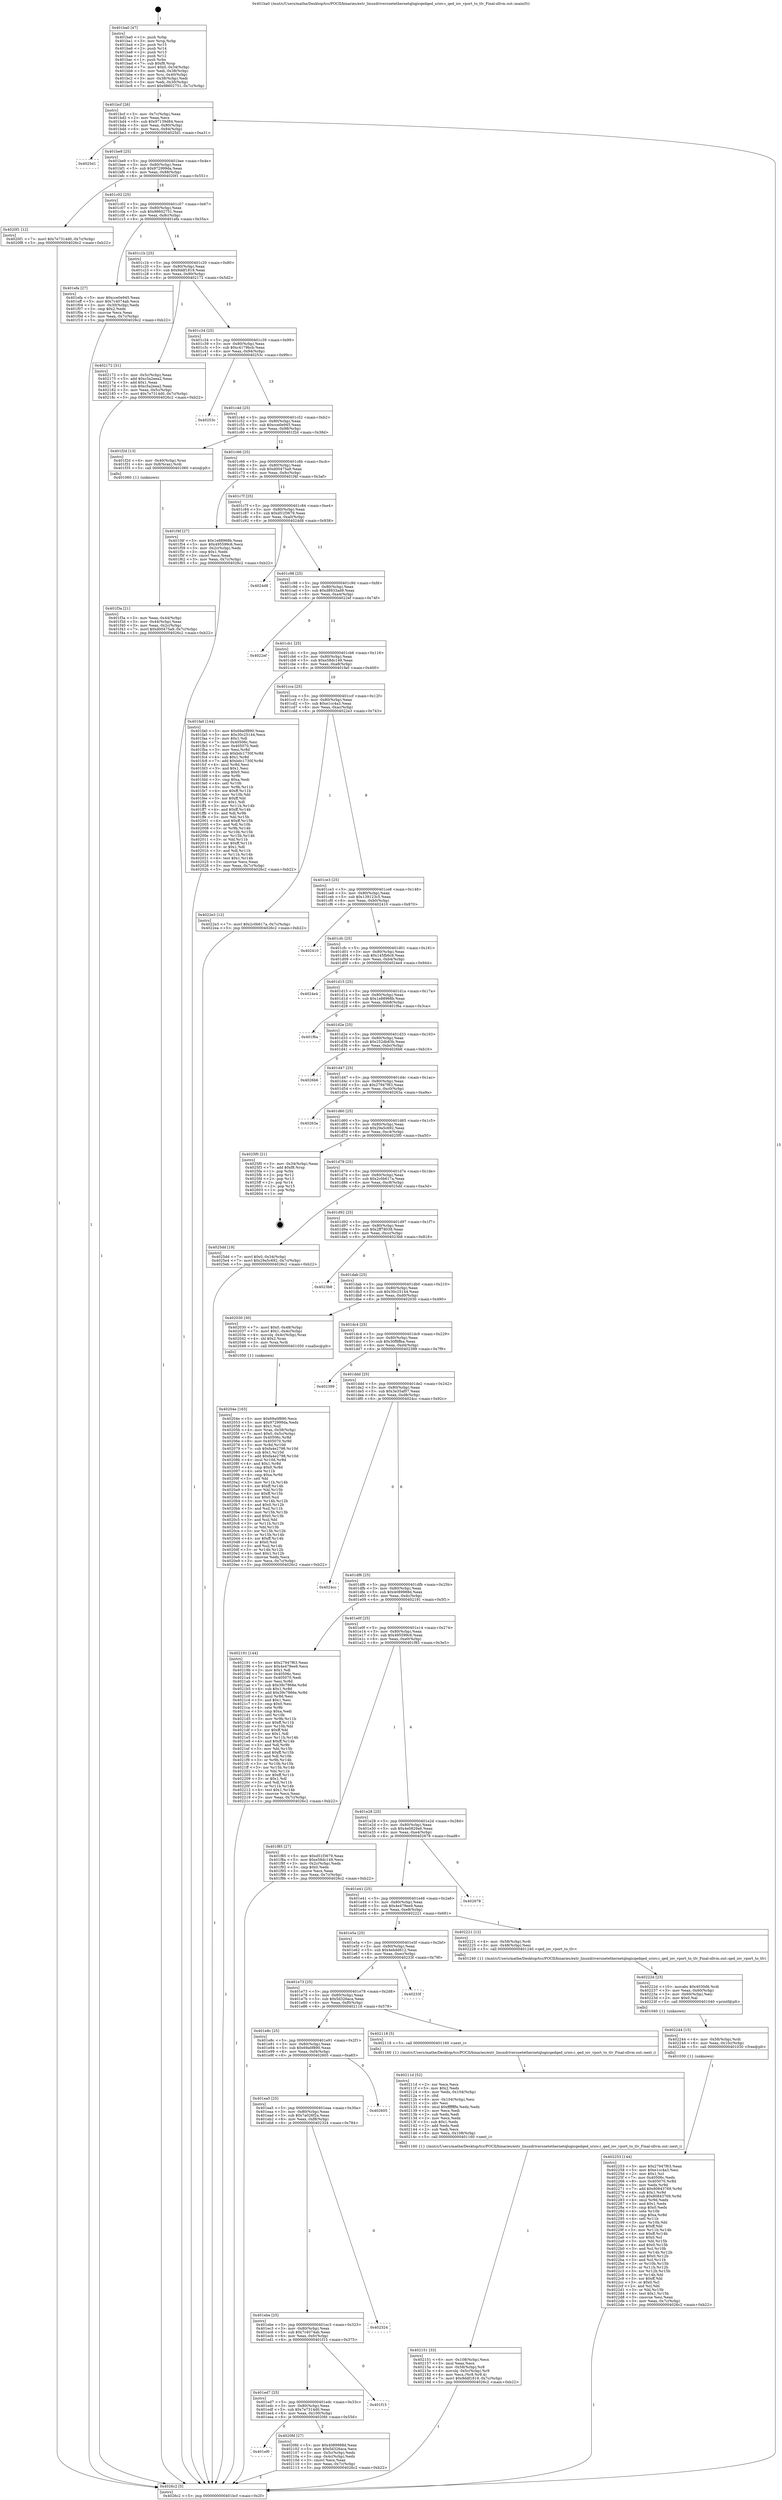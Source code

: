 digraph "0x401ba0" {
  label = "0x401ba0 (/mnt/c/Users/mathe/Desktop/tcc/POCII/binaries/extr_linuxdriversnetethernetqlogicqedqed_sriov.c_qed_iov_vport_to_tlv_Final-ollvm.out::main(0))"
  labelloc = "t"
  node[shape=record]

  Entry [label="",width=0.3,height=0.3,shape=circle,fillcolor=black,style=filled]
  "0x401bcf" [label="{
     0x401bcf [26]\l
     | [instrs]\l
     &nbsp;&nbsp;0x401bcf \<+3\>: mov -0x7c(%rbp),%eax\l
     &nbsp;&nbsp;0x401bd2 \<+2\>: mov %eax,%ecx\l
     &nbsp;&nbsp;0x401bd4 \<+6\>: sub $0x97139d84,%ecx\l
     &nbsp;&nbsp;0x401bda \<+3\>: mov %eax,-0x80(%rbp)\l
     &nbsp;&nbsp;0x401bdd \<+6\>: mov %ecx,-0x84(%rbp)\l
     &nbsp;&nbsp;0x401be3 \<+6\>: je 00000000004025d1 \<main+0xa31\>\l
  }"]
  "0x4025d1" [label="{
     0x4025d1\l
  }", style=dashed]
  "0x401be9" [label="{
     0x401be9 [25]\l
     | [instrs]\l
     &nbsp;&nbsp;0x401be9 \<+5\>: jmp 0000000000401bee \<main+0x4e\>\l
     &nbsp;&nbsp;0x401bee \<+3\>: mov -0x80(%rbp),%eax\l
     &nbsp;&nbsp;0x401bf1 \<+5\>: sub $0x972999da,%eax\l
     &nbsp;&nbsp;0x401bf6 \<+6\>: mov %eax,-0x88(%rbp)\l
     &nbsp;&nbsp;0x401bfc \<+6\>: je 00000000004020f1 \<main+0x551\>\l
  }"]
  Exit [label="",width=0.3,height=0.3,shape=circle,fillcolor=black,style=filled,peripheries=2]
  "0x4020f1" [label="{
     0x4020f1 [12]\l
     | [instrs]\l
     &nbsp;&nbsp;0x4020f1 \<+7\>: movl $0x7e7314d0,-0x7c(%rbp)\l
     &nbsp;&nbsp;0x4020f8 \<+5\>: jmp 00000000004026c2 \<main+0xb22\>\l
  }"]
  "0x401c02" [label="{
     0x401c02 [25]\l
     | [instrs]\l
     &nbsp;&nbsp;0x401c02 \<+5\>: jmp 0000000000401c07 \<main+0x67\>\l
     &nbsp;&nbsp;0x401c07 \<+3\>: mov -0x80(%rbp),%eax\l
     &nbsp;&nbsp;0x401c0a \<+5\>: sub $0x98602751,%eax\l
     &nbsp;&nbsp;0x401c0f \<+6\>: mov %eax,-0x8c(%rbp)\l
     &nbsp;&nbsp;0x401c15 \<+6\>: je 0000000000401efa \<main+0x35a\>\l
  }"]
  "0x402253" [label="{
     0x402253 [144]\l
     | [instrs]\l
     &nbsp;&nbsp;0x402253 \<+5\>: mov $0x27947f63,%eax\l
     &nbsp;&nbsp;0x402258 \<+5\>: mov $0xe1cc4a3,%esi\l
     &nbsp;&nbsp;0x40225d \<+2\>: mov $0x1,%cl\l
     &nbsp;&nbsp;0x40225f \<+7\>: mov 0x40506c,%edx\l
     &nbsp;&nbsp;0x402266 \<+8\>: mov 0x405070,%r8d\l
     &nbsp;&nbsp;0x40226e \<+3\>: mov %edx,%r9d\l
     &nbsp;&nbsp;0x402271 \<+7\>: add $0x80843769,%r9d\l
     &nbsp;&nbsp;0x402278 \<+4\>: sub $0x1,%r9d\l
     &nbsp;&nbsp;0x40227c \<+7\>: sub $0x80843769,%r9d\l
     &nbsp;&nbsp;0x402283 \<+4\>: imul %r9d,%edx\l
     &nbsp;&nbsp;0x402287 \<+3\>: and $0x1,%edx\l
     &nbsp;&nbsp;0x40228a \<+3\>: cmp $0x0,%edx\l
     &nbsp;&nbsp;0x40228d \<+4\>: sete %r10b\l
     &nbsp;&nbsp;0x402291 \<+4\>: cmp $0xa,%r8d\l
     &nbsp;&nbsp;0x402295 \<+4\>: setl %r11b\l
     &nbsp;&nbsp;0x402299 \<+3\>: mov %r10b,%bl\l
     &nbsp;&nbsp;0x40229c \<+3\>: xor $0xff,%bl\l
     &nbsp;&nbsp;0x40229f \<+3\>: mov %r11b,%r14b\l
     &nbsp;&nbsp;0x4022a2 \<+4\>: xor $0xff,%r14b\l
     &nbsp;&nbsp;0x4022a6 \<+3\>: xor $0x0,%cl\l
     &nbsp;&nbsp;0x4022a9 \<+3\>: mov %bl,%r15b\l
     &nbsp;&nbsp;0x4022ac \<+4\>: and $0x0,%r15b\l
     &nbsp;&nbsp;0x4022b0 \<+3\>: and %cl,%r10b\l
     &nbsp;&nbsp;0x4022b3 \<+3\>: mov %r14b,%r12b\l
     &nbsp;&nbsp;0x4022b6 \<+4\>: and $0x0,%r12b\l
     &nbsp;&nbsp;0x4022ba \<+3\>: and %cl,%r11b\l
     &nbsp;&nbsp;0x4022bd \<+3\>: or %r10b,%r15b\l
     &nbsp;&nbsp;0x4022c0 \<+3\>: or %r11b,%r12b\l
     &nbsp;&nbsp;0x4022c3 \<+3\>: xor %r12b,%r15b\l
     &nbsp;&nbsp;0x4022c6 \<+3\>: or %r14b,%bl\l
     &nbsp;&nbsp;0x4022c9 \<+3\>: xor $0xff,%bl\l
     &nbsp;&nbsp;0x4022cc \<+3\>: or $0x0,%cl\l
     &nbsp;&nbsp;0x4022cf \<+2\>: and %cl,%bl\l
     &nbsp;&nbsp;0x4022d1 \<+3\>: or %bl,%r15b\l
     &nbsp;&nbsp;0x4022d4 \<+4\>: test $0x1,%r15b\l
     &nbsp;&nbsp;0x4022d8 \<+3\>: cmovne %esi,%eax\l
     &nbsp;&nbsp;0x4022db \<+3\>: mov %eax,-0x7c(%rbp)\l
     &nbsp;&nbsp;0x4022de \<+5\>: jmp 00000000004026c2 \<main+0xb22\>\l
  }"]
  "0x401efa" [label="{
     0x401efa [27]\l
     | [instrs]\l
     &nbsp;&nbsp;0x401efa \<+5\>: mov $0xcce0e945,%eax\l
     &nbsp;&nbsp;0x401eff \<+5\>: mov $0x7c4074ab,%ecx\l
     &nbsp;&nbsp;0x401f04 \<+3\>: mov -0x30(%rbp),%edx\l
     &nbsp;&nbsp;0x401f07 \<+3\>: cmp $0x2,%edx\l
     &nbsp;&nbsp;0x401f0a \<+3\>: cmovne %ecx,%eax\l
     &nbsp;&nbsp;0x401f0d \<+3\>: mov %eax,-0x7c(%rbp)\l
     &nbsp;&nbsp;0x401f10 \<+5\>: jmp 00000000004026c2 \<main+0xb22\>\l
  }"]
  "0x401c1b" [label="{
     0x401c1b [25]\l
     | [instrs]\l
     &nbsp;&nbsp;0x401c1b \<+5\>: jmp 0000000000401c20 \<main+0x80\>\l
     &nbsp;&nbsp;0x401c20 \<+3\>: mov -0x80(%rbp),%eax\l
     &nbsp;&nbsp;0x401c23 \<+5\>: sub $0x9ddf1819,%eax\l
     &nbsp;&nbsp;0x401c28 \<+6\>: mov %eax,-0x90(%rbp)\l
     &nbsp;&nbsp;0x401c2e \<+6\>: je 0000000000402172 \<main+0x5d2\>\l
  }"]
  "0x4026c2" [label="{
     0x4026c2 [5]\l
     | [instrs]\l
     &nbsp;&nbsp;0x4026c2 \<+5\>: jmp 0000000000401bcf \<main+0x2f\>\l
  }"]
  "0x401ba0" [label="{
     0x401ba0 [47]\l
     | [instrs]\l
     &nbsp;&nbsp;0x401ba0 \<+1\>: push %rbp\l
     &nbsp;&nbsp;0x401ba1 \<+3\>: mov %rsp,%rbp\l
     &nbsp;&nbsp;0x401ba4 \<+2\>: push %r15\l
     &nbsp;&nbsp;0x401ba6 \<+2\>: push %r14\l
     &nbsp;&nbsp;0x401ba8 \<+2\>: push %r13\l
     &nbsp;&nbsp;0x401baa \<+2\>: push %r12\l
     &nbsp;&nbsp;0x401bac \<+1\>: push %rbx\l
     &nbsp;&nbsp;0x401bad \<+7\>: sub $0xf8,%rsp\l
     &nbsp;&nbsp;0x401bb4 \<+7\>: movl $0x0,-0x34(%rbp)\l
     &nbsp;&nbsp;0x401bbb \<+3\>: mov %edi,-0x38(%rbp)\l
     &nbsp;&nbsp;0x401bbe \<+4\>: mov %rsi,-0x40(%rbp)\l
     &nbsp;&nbsp;0x401bc2 \<+3\>: mov -0x38(%rbp),%edi\l
     &nbsp;&nbsp;0x401bc5 \<+3\>: mov %edi,-0x30(%rbp)\l
     &nbsp;&nbsp;0x401bc8 \<+7\>: movl $0x98602751,-0x7c(%rbp)\l
  }"]
  "0x402244" [label="{
     0x402244 [15]\l
     | [instrs]\l
     &nbsp;&nbsp;0x402244 \<+4\>: mov -0x58(%rbp),%rdi\l
     &nbsp;&nbsp;0x402248 \<+6\>: mov %eax,-0x10c(%rbp)\l
     &nbsp;&nbsp;0x40224e \<+5\>: call 0000000000401030 \<free@plt\>\l
     | [calls]\l
     &nbsp;&nbsp;0x401030 \{1\} (unknown)\l
  }"]
  "0x402172" [label="{
     0x402172 [31]\l
     | [instrs]\l
     &nbsp;&nbsp;0x402172 \<+3\>: mov -0x5c(%rbp),%eax\l
     &nbsp;&nbsp;0x402175 \<+5\>: add $0xc5a2eea2,%eax\l
     &nbsp;&nbsp;0x40217a \<+3\>: add $0x1,%eax\l
     &nbsp;&nbsp;0x40217d \<+5\>: sub $0xc5a2eea2,%eax\l
     &nbsp;&nbsp;0x402182 \<+3\>: mov %eax,-0x5c(%rbp)\l
     &nbsp;&nbsp;0x402185 \<+7\>: movl $0x7e7314d0,-0x7c(%rbp)\l
     &nbsp;&nbsp;0x40218c \<+5\>: jmp 00000000004026c2 \<main+0xb22\>\l
  }"]
  "0x401c34" [label="{
     0x401c34 [25]\l
     | [instrs]\l
     &nbsp;&nbsp;0x401c34 \<+5\>: jmp 0000000000401c39 \<main+0x99\>\l
     &nbsp;&nbsp;0x401c39 \<+3\>: mov -0x80(%rbp),%eax\l
     &nbsp;&nbsp;0x401c3c \<+5\>: sub $0xc4179bcb,%eax\l
     &nbsp;&nbsp;0x401c41 \<+6\>: mov %eax,-0x94(%rbp)\l
     &nbsp;&nbsp;0x401c47 \<+6\>: je 000000000040253c \<main+0x99c\>\l
  }"]
  "0x40222d" [label="{
     0x40222d [23]\l
     | [instrs]\l
     &nbsp;&nbsp;0x40222d \<+10\>: movabs $0x4030d6,%rdi\l
     &nbsp;&nbsp;0x402237 \<+3\>: mov %eax,-0x60(%rbp)\l
     &nbsp;&nbsp;0x40223a \<+3\>: mov -0x60(%rbp),%esi\l
     &nbsp;&nbsp;0x40223d \<+2\>: mov $0x0,%al\l
     &nbsp;&nbsp;0x40223f \<+5\>: call 0000000000401040 \<printf@plt\>\l
     | [calls]\l
     &nbsp;&nbsp;0x401040 \{1\} (unknown)\l
  }"]
  "0x40253c" [label="{
     0x40253c\l
  }", style=dashed]
  "0x401c4d" [label="{
     0x401c4d [25]\l
     | [instrs]\l
     &nbsp;&nbsp;0x401c4d \<+5\>: jmp 0000000000401c52 \<main+0xb2\>\l
     &nbsp;&nbsp;0x401c52 \<+3\>: mov -0x80(%rbp),%eax\l
     &nbsp;&nbsp;0x401c55 \<+5\>: sub $0xcce0e945,%eax\l
     &nbsp;&nbsp;0x401c5a \<+6\>: mov %eax,-0x98(%rbp)\l
     &nbsp;&nbsp;0x401c60 \<+6\>: je 0000000000401f2d \<main+0x38d\>\l
  }"]
  "0x402151" [label="{
     0x402151 [33]\l
     | [instrs]\l
     &nbsp;&nbsp;0x402151 \<+6\>: mov -0x108(%rbp),%ecx\l
     &nbsp;&nbsp;0x402157 \<+3\>: imul %eax,%ecx\l
     &nbsp;&nbsp;0x40215a \<+4\>: mov -0x58(%rbp),%r8\l
     &nbsp;&nbsp;0x40215e \<+4\>: movslq -0x5c(%rbp),%r9\l
     &nbsp;&nbsp;0x402162 \<+4\>: mov %ecx,(%r8,%r9,4)\l
     &nbsp;&nbsp;0x402166 \<+7\>: movl $0x9ddf1819,-0x7c(%rbp)\l
     &nbsp;&nbsp;0x40216d \<+5\>: jmp 00000000004026c2 \<main+0xb22\>\l
  }"]
  "0x401f2d" [label="{
     0x401f2d [13]\l
     | [instrs]\l
     &nbsp;&nbsp;0x401f2d \<+4\>: mov -0x40(%rbp),%rax\l
     &nbsp;&nbsp;0x401f31 \<+4\>: mov 0x8(%rax),%rdi\l
     &nbsp;&nbsp;0x401f35 \<+5\>: call 0000000000401060 \<atoi@plt\>\l
     | [calls]\l
     &nbsp;&nbsp;0x401060 \{1\} (unknown)\l
  }"]
  "0x401c66" [label="{
     0x401c66 [25]\l
     | [instrs]\l
     &nbsp;&nbsp;0x401c66 \<+5\>: jmp 0000000000401c6b \<main+0xcb\>\l
     &nbsp;&nbsp;0x401c6b \<+3\>: mov -0x80(%rbp),%eax\l
     &nbsp;&nbsp;0x401c6e \<+5\>: sub $0xd00475a9,%eax\l
     &nbsp;&nbsp;0x401c73 \<+6\>: mov %eax,-0x9c(%rbp)\l
     &nbsp;&nbsp;0x401c79 \<+6\>: je 0000000000401f4f \<main+0x3af\>\l
  }"]
  "0x401f3a" [label="{
     0x401f3a [21]\l
     | [instrs]\l
     &nbsp;&nbsp;0x401f3a \<+3\>: mov %eax,-0x44(%rbp)\l
     &nbsp;&nbsp;0x401f3d \<+3\>: mov -0x44(%rbp),%eax\l
     &nbsp;&nbsp;0x401f40 \<+3\>: mov %eax,-0x2c(%rbp)\l
     &nbsp;&nbsp;0x401f43 \<+7\>: movl $0xd00475a9,-0x7c(%rbp)\l
     &nbsp;&nbsp;0x401f4a \<+5\>: jmp 00000000004026c2 \<main+0xb22\>\l
  }"]
  "0x40211d" [label="{
     0x40211d [52]\l
     | [instrs]\l
     &nbsp;&nbsp;0x40211d \<+2\>: xor %ecx,%ecx\l
     &nbsp;&nbsp;0x40211f \<+5\>: mov $0x2,%edx\l
     &nbsp;&nbsp;0x402124 \<+6\>: mov %edx,-0x104(%rbp)\l
     &nbsp;&nbsp;0x40212a \<+1\>: cltd\l
     &nbsp;&nbsp;0x40212b \<+6\>: mov -0x104(%rbp),%esi\l
     &nbsp;&nbsp;0x402131 \<+2\>: idiv %esi\l
     &nbsp;&nbsp;0x402133 \<+6\>: imul $0xfffffffe,%edx,%edx\l
     &nbsp;&nbsp;0x402139 \<+2\>: mov %ecx,%edi\l
     &nbsp;&nbsp;0x40213b \<+2\>: sub %edx,%edi\l
     &nbsp;&nbsp;0x40213d \<+2\>: mov %ecx,%edx\l
     &nbsp;&nbsp;0x40213f \<+3\>: sub $0x1,%edx\l
     &nbsp;&nbsp;0x402142 \<+2\>: add %edx,%edi\l
     &nbsp;&nbsp;0x402144 \<+2\>: sub %edi,%ecx\l
     &nbsp;&nbsp;0x402146 \<+6\>: mov %ecx,-0x108(%rbp)\l
     &nbsp;&nbsp;0x40214c \<+5\>: call 0000000000401160 \<next_i\>\l
     | [calls]\l
     &nbsp;&nbsp;0x401160 \{1\} (/mnt/c/Users/mathe/Desktop/tcc/POCII/binaries/extr_linuxdriversnetethernetqlogicqedqed_sriov.c_qed_iov_vport_to_tlv_Final-ollvm.out::next_i)\l
  }"]
  "0x401f4f" [label="{
     0x401f4f [27]\l
     | [instrs]\l
     &nbsp;&nbsp;0x401f4f \<+5\>: mov $0x1e88968b,%eax\l
     &nbsp;&nbsp;0x401f54 \<+5\>: mov $0x495599c6,%ecx\l
     &nbsp;&nbsp;0x401f59 \<+3\>: mov -0x2c(%rbp),%edx\l
     &nbsp;&nbsp;0x401f5c \<+3\>: cmp $0x1,%edx\l
     &nbsp;&nbsp;0x401f5f \<+3\>: cmovl %ecx,%eax\l
     &nbsp;&nbsp;0x401f62 \<+3\>: mov %eax,-0x7c(%rbp)\l
     &nbsp;&nbsp;0x401f65 \<+5\>: jmp 00000000004026c2 \<main+0xb22\>\l
  }"]
  "0x401c7f" [label="{
     0x401c7f [25]\l
     | [instrs]\l
     &nbsp;&nbsp;0x401c7f \<+5\>: jmp 0000000000401c84 \<main+0xe4\>\l
     &nbsp;&nbsp;0x401c84 \<+3\>: mov -0x80(%rbp),%eax\l
     &nbsp;&nbsp;0x401c87 \<+5\>: sub $0xd51f3679,%eax\l
     &nbsp;&nbsp;0x401c8c \<+6\>: mov %eax,-0xa0(%rbp)\l
     &nbsp;&nbsp;0x401c92 \<+6\>: je 00000000004024d8 \<main+0x938\>\l
  }"]
  "0x401ef0" [label="{
     0x401ef0\l
  }", style=dashed]
  "0x4024d8" [label="{
     0x4024d8\l
  }", style=dashed]
  "0x401c98" [label="{
     0x401c98 [25]\l
     | [instrs]\l
     &nbsp;&nbsp;0x401c98 \<+5\>: jmp 0000000000401c9d \<main+0xfd\>\l
     &nbsp;&nbsp;0x401c9d \<+3\>: mov -0x80(%rbp),%eax\l
     &nbsp;&nbsp;0x401ca0 \<+5\>: sub $0xd8933ad9,%eax\l
     &nbsp;&nbsp;0x401ca5 \<+6\>: mov %eax,-0xa4(%rbp)\l
     &nbsp;&nbsp;0x401cab \<+6\>: je 00000000004022ef \<main+0x74f\>\l
  }"]
  "0x4020fd" [label="{
     0x4020fd [27]\l
     | [instrs]\l
     &nbsp;&nbsp;0x4020fd \<+5\>: mov $0x4089988d,%eax\l
     &nbsp;&nbsp;0x402102 \<+5\>: mov $0x5d326aca,%ecx\l
     &nbsp;&nbsp;0x402107 \<+3\>: mov -0x5c(%rbp),%edx\l
     &nbsp;&nbsp;0x40210a \<+3\>: cmp -0x4c(%rbp),%edx\l
     &nbsp;&nbsp;0x40210d \<+3\>: cmovl %ecx,%eax\l
     &nbsp;&nbsp;0x402110 \<+3\>: mov %eax,-0x7c(%rbp)\l
     &nbsp;&nbsp;0x402113 \<+5\>: jmp 00000000004026c2 \<main+0xb22\>\l
  }"]
  "0x4022ef" [label="{
     0x4022ef\l
  }", style=dashed]
  "0x401cb1" [label="{
     0x401cb1 [25]\l
     | [instrs]\l
     &nbsp;&nbsp;0x401cb1 \<+5\>: jmp 0000000000401cb6 \<main+0x116\>\l
     &nbsp;&nbsp;0x401cb6 \<+3\>: mov -0x80(%rbp),%eax\l
     &nbsp;&nbsp;0x401cb9 \<+5\>: sub $0xe58dc149,%eax\l
     &nbsp;&nbsp;0x401cbe \<+6\>: mov %eax,-0xa8(%rbp)\l
     &nbsp;&nbsp;0x401cc4 \<+6\>: je 0000000000401fa0 \<main+0x400\>\l
  }"]
  "0x401ed7" [label="{
     0x401ed7 [25]\l
     | [instrs]\l
     &nbsp;&nbsp;0x401ed7 \<+5\>: jmp 0000000000401edc \<main+0x33c\>\l
     &nbsp;&nbsp;0x401edc \<+3\>: mov -0x80(%rbp),%eax\l
     &nbsp;&nbsp;0x401edf \<+5\>: sub $0x7e7314d0,%eax\l
     &nbsp;&nbsp;0x401ee4 \<+6\>: mov %eax,-0x100(%rbp)\l
     &nbsp;&nbsp;0x401eea \<+6\>: je 00000000004020fd \<main+0x55d\>\l
  }"]
  "0x401fa0" [label="{
     0x401fa0 [144]\l
     | [instrs]\l
     &nbsp;&nbsp;0x401fa0 \<+5\>: mov $0x69a0f890,%eax\l
     &nbsp;&nbsp;0x401fa5 \<+5\>: mov $0x30c25144,%ecx\l
     &nbsp;&nbsp;0x401faa \<+2\>: mov $0x1,%dl\l
     &nbsp;&nbsp;0x401fac \<+7\>: mov 0x40506c,%esi\l
     &nbsp;&nbsp;0x401fb3 \<+7\>: mov 0x405070,%edi\l
     &nbsp;&nbsp;0x401fba \<+3\>: mov %esi,%r8d\l
     &nbsp;&nbsp;0x401fbd \<+7\>: sub $0xbdc1730f,%r8d\l
     &nbsp;&nbsp;0x401fc4 \<+4\>: sub $0x1,%r8d\l
     &nbsp;&nbsp;0x401fc8 \<+7\>: add $0xbdc1730f,%r8d\l
     &nbsp;&nbsp;0x401fcf \<+4\>: imul %r8d,%esi\l
     &nbsp;&nbsp;0x401fd3 \<+3\>: and $0x1,%esi\l
     &nbsp;&nbsp;0x401fd6 \<+3\>: cmp $0x0,%esi\l
     &nbsp;&nbsp;0x401fd9 \<+4\>: sete %r9b\l
     &nbsp;&nbsp;0x401fdd \<+3\>: cmp $0xa,%edi\l
     &nbsp;&nbsp;0x401fe0 \<+4\>: setl %r10b\l
     &nbsp;&nbsp;0x401fe4 \<+3\>: mov %r9b,%r11b\l
     &nbsp;&nbsp;0x401fe7 \<+4\>: xor $0xff,%r11b\l
     &nbsp;&nbsp;0x401feb \<+3\>: mov %r10b,%bl\l
     &nbsp;&nbsp;0x401fee \<+3\>: xor $0xff,%bl\l
     &nbsp;&nbsp;0x401ff1 \<+3\>: xor $0x1,%dl\l
     &nbsp;&nbsp;0x401ff4 \<+3\>: mov %r11b,%r14b\l
     &nbsp;&nbsp;0x401ff7 \<+4\>: and $0xff,%r14b\l
     &nbsp;&nbsp;0x401ffb \<+3\>: and %dl,%r9b\l
     &nbsp;&nbsp;0x401ffe \<+3\>: mov %bl,%r15b\l
     &nbsp;&nbsp;0x402001 \<+4\>: and $0xff,%r15b\l
     &nbsp;&nbsp;0x402005 \<+3\>: and %dl,%r10b\l
     &nbsp;&nbsp;0x402008 \<+3\>: or %r9b,%r14b\l
     &nbsp;&nbsp;0x40200b \<+3\>: or %r10b,%r15b\l
     &nbsp;&nbsp;0x40200e \<+3\>: xor %r15b,%r14b\l
     &nbsp;&nbsp;0x402011 \<+3\>: or %bl,%r11b\l
     &nbsp;&nbsp;0x402014 \<+4\>: xor $0xff,%r11b\l
     &nbsp;&nbsp;0x402018 \<+3\>: or $0x1,%dl\l
     &nbsp;&nbsp;0x40201b \<+3\>: and %dl,%r11b\l
     &nbsp;&nbsp;0x40201e \<+3\>: or %r11b,%r14b\l
     &nbsp;&nbsp;0x402021 \<+4\>: test $0x1,%r14b\l
     &nbsp;&nbsp;0x402025 \<+3\>: cmovne %ecx,%eax\l
     &nbsp;&nbsp;0x402028 \<+3\>: mov %eax,-0x7c(%rbp)\l
     &nbsp;&nbsp;0x40202b \<+5\>: jmp 00000000004026c2 \<main+0xb22\>\l
  }"]
  "0x401cca" [label="{
     0x401cca [25]\l
     | [instrs]\l
     &nbsp;&nbsp;0x401cca \<+5\>: jmp 0000000000401ccf \<main+0x12f\>\l
     &nbsp;&nbsp;0x401ccf \<+3\>: mov -0x80(%rbp),%eax\l
     &nbsp;&nbsp;0x401cd2 \<+5\>: sub $0xe1cc4a3,%eax\l
     &nbsp;&nbsp;0x401cd7 \<+6\>: mov %eax,-0xac(%rbp)\l
     &nbsp;&nbsp;0x401cdd \<+6\>: je 00000000004022e3 \<main+0x743\>\l
  }"]
  "0x401f15" [label="{
     0x401f15\l
  }", style=dashed]
  "0x4022e3" [label="{
     0x4022e3 [12]\l
     | [instrs]\l
     &nbsp;&nbsp;0x4022e3 \<+7\>: movl $0x2c0b617a,-0x7c(%rbp)\l
     &nbsp;&nbsp;0x4022ea \<+5\>: jmp 00000000004026c2 \<main+0xb22\>\l
  }"]
  "0x401ce3" [label="{
     0x401ce3 [25]\l
     | [instrs]\l
     &nbsp;&nbsp;0x401ce3 \<+5\>: jmp 0000000000401ce8 \<main+0x148\>\l
     &nbsp;&nbsp;0x401ce8 \<+3\>: mov -0x80(%rbp),%eax\l
     &nbsp;&nbsp;0x401ceb \<+5\>: sub $0x139123c5,%eax\l
     &nbsp;&nbsp;0x401cf0 \<+6\>: mov %eax,-0xb0(%rbp)\l
     &nbsp;&nbsp;0x401cf6 \<+6\>: je 0000000000402410 \<main+0x870\>\l
  }"]
  "0x401ebe" [label="{
     0x401ebe [25]\l
     | [instrs]\l
     &nbsp;&nbsp;0x401ebe \<+5\>: jmp 0000000000401ec3 \<main+0x323\>\l
     &nbsp;&nbsp;0x401ec3 \<+3\>: mov -0x80(%rbp),%eax\l
     &nbsp;&nbsp;0x401ec6 \<+5\>: sub $0x7c4074ab,%eax\l
     &nbsp;&nbsp;0x401ecb \<+6\>: mov %eax,-0xfc(%rbp)\l
     &nbsp;&nbsp;0x401ed1 \<+6\>: je 0000000000401f15 \<main+0x375\>\l
  }"]
  "0x402410" [label="{
     0x402410\l
  }", style=dashed]
  "0x401cfc" [label="{
     0x401cfc [25]\l
     | [instrs]\l
     &nbsp;&nbsp;0x401cfc \<+5\>: jmp 0000000000401d01 \<main+0x161\>\l
     &nbsp;&nbsp;0x401d01 \<+3\>: mov -0x80(%rbp),%eax\l
     &nbsp;&nbsp;0x401d04 \<+5\>: sub $0x145fb6c9,%eax\l
     &nbsp;&nbsp;0x401d09 \<+6\>: mov %eax,-0xb4(%rbp)\l
     &nbsp;&nbsp;0x401d0f \<+6\>: je 00000000004024e4 \<main+0x944\>\l
  }"]
  "0x402324" [label="{
     0x402324\l
  }", style=dashed]
  "0x4024e4" [label="{
     0x4024e4\l
  }", style=dashed]
  "0x401d15" [label="{
     0x401d15 [25]\l
     | [instrs]\l
     &nbsp;&nbsp;0x401d15 \<+5\>: jmp 0000000000401d1a \<main+0x17a\>\l
     &nbsp;&nbsp;0x401d1a \<+3\>: mov -0x80(%rbp),%eax\l
     &nbsp;&nbsp;0x401d1d \<+5\>: sub $0x1e88968b,%eax\l
     &nbsp;&nbsp;0x401d22 \<+6\>: mov %eax,-0xb8(%rbp)\l
     &nbsp;&nbsp;0x401d28 \<+6\>: je 0000000000401f6a \<main+0x3ca\>\l
  }"]
  "0x401ea5" [label="{
     0x401ea5 [25]\l
     | [instrs]\l
     &nbsp;&nbsp;0x401ea5 \<+5\>: jmp 0000000000401eaa \<main+0x30a\>\l
     &nbsp;&nbsp;0x401eaa \<+3\>: mov -0x80(%rbp),%eax\l
     &nbsp;&nbsp;0x401ead \<+5\>: sub $0x7a026f2a,%eax\l
     &nbsp;&nbsp;0x401eb2 \<+6\>: mov %eax,-0xf8(%rbp)\l
     &nbsp;&nbsp;0x401eb8 \<+6\>: je 0000000000402324 \<main+0x784\>\l
  }"]
  "0x401f6a" [label="{
     0x401f6a\l
  }", style=dashed]
  "0x401d2e" [label="{
     0x401d2e [25]\l
     | [instrs]\l
     &nbsp;&nbsp;0x401d2e \<+5\>: jmp 0000000000401d33 \<main+0x193\>\l
     &nbsp;&nbsp;0x401d33 \<+3\>: mov -0x80(%rbp),%eax\l
     &nbsp;&nbsp;0x401d36 \<+5\>: sub $0x252db83b,%eax\l
     &nbsp;&nbsp;0x401d3b \<+6\>: mov %eax,-0xbc(%rbp)\l
     &nbsp;&nbsp;0x401d41 \<+6\>: je 00000000004026b6 \<main+0xb16\>\l
  }"]
  "0x402605" [label="{
     0x402605\l
  }", style=dashed]
  "0x4026b6" [label="{
     0x4026b6\l
  }", style=dashed]
  "0x401d47" [label="{
     0x401d47 [25]\l
     | [instrs]\l
     &nbsp;&nbsp;0x401d47 \<+5\>: jmp 0000000000401d4c \<main+0x1ac\>\l
     &nbsp;&nbsp;0x401d4c \<+3\>: mov -0x80(%rbp),%eax\l
     &nbsp;&nbsp;0x401d4f \<+5\>: sub $0x27947f63,%eax\l
     &nbsp;&nbsp;0x401d54 \<+6\>: mov %eax,-0xc0(%rbp)\l
     &nbsp;&nbsp;0x401d5a \<+6\>: je 000000000040263a \<main+0xa9a\>\l
  }"]
  "0x401e8c" [label="{
     0x401e8c [25]\l
     | [instrs]\l
     &nbsp;&nbsp;0x401e8c \<+5\>: jmp 0000000000401e91 \<main+0x2f1\>\l
     &nbsp;&nbsp;0x401e91 \<+3\>: mov -0x80(%rbp),%eax\l
     &nbsp;&nbsp;0x401e94 \<+5\>: sub $0x69a0f890,%eax\l
     &nbsp;&nbsp;0x401e99 \<+6\>: mov %eax,-0xf4(%rbp)\l
     &nbsp;&nbsp;0x401e9f \<+6\>: je 0000000000402605 \<main+0xa65\>\l
  }"]
  "0x40263a" [label="{
     0x40263a\l
  }", style=dashed]
  "0x401d60" [label="{
     0x401d60 [25]\l
     | [instrs]\l
     &nbsp;&nbsp;0x401d60 \<+5\>: jmp 0000000000401d65 \<main+0x1c5\>\l
     &nbsp;&nbsp;0x401d65 \<+3\>: mov -0x80(%rbp),%eax\l
     &nbsp;&nbsp;0x401d68 \<+5\>: sub $0x29a5c692,%eax\l
     &nbsp;&nbsp;0x401d6d \<+6\>: mov %eax,-0xc4(%rbp)\l
     &nbsp;&nbsp;0x401d73 \<+6\>: je 00000000004025f0 \<main+0xa50\>\l
  }"]
  "0x402118" [label="{
     0x402118 [5]\l
     | [instrs]\l
     &nbsp;&nbsp;0x402118 \<+5\>: call 0000000000401160 \<next_i\>\l
     | [calls]\l
     &nbsp;&nbsp;0x401160 \{1\} (/mnt/c/Users/mathe/Desktop/tcc/POCII/binaries/extr_linuxdriversnetethernetqlogicqedqed_sriov.c_qed_iov_vport_to_tlv_Final-ollvm.out::next_i)\l
  }"]
  "0x4025f0" [label="{
     0x4025f0 [21]\l
     | [instrs]\l
     &nbsp;&nbsp;0x4025f0 \<+3\>: mov -0x34(%rbp),%eax\l
     &nbsp;&nbsp;0x4025f3 \<+7\>: add $0xf8,%rsp\l
     &nbsp;&nbsp;0x4025fa \<+1\>: pop %rbx\l
     &nbsp;&nbsp;0x4025fb \<+2\>: pop %r12\l
     &nbsp;&nbsp;0x4025fd \<+2\>: pop %r13\l
     &nbsp;&nbsp;0x4025ff \<+2\>: pop %r14\l
     &nbsp;&nbsp;0x402601 \<+2\>: pop %r15\l
     &nbsp;&nbsp;0x402603 \<+1\>: pop %rbp\l
     &nbsp;&nbsp;0x402604 \<+1\>: ret\l
  }"]
  "0x401d79" [label="{
     0x401d79 [25]\l
     | [instrs]\l
     &nbsp;&nbsp;0x401d79 \<+5\>: jmp 0000000000401d7e \<main+0x1de\>\l
     &nbsp;&nbsp;0x401d7e \<+3\>: mov -0x80(%rbp),%eax\l
     &nbsp;&nbsp;0x401d81 \<+5\>: sub $0x2c0b617a,%eax\l
     &nbsp;&nbsp;0x401d86 \<+6\>: mov %eax,-0xc8(%rbp)\l
     &nbsp;&nbsp;0x401d8c \<+6\>: je 00000000004025dd \<main+0xa3d\>\l
  }"]
  "0x401e73" [label="{
     0x401e73 [25]\l
     | [instrs]\l
     &nbsp;&nbsp;0x401e73 \<+5\>: jmp 0000000000401e78 \<main+0x2d8\>\l
     &nbsp;&nbsp;0x401e78 \<+3\>: mov -0x80(%rbp),%eax\l
     &nbsp;&nbsp;0x401e7b \<+5\>: sub $0x5d326aca,%eax\l
     &nbsp;&nbsp;0x401e80 \<+6\>: mov %eax,-0xf0(%rbp)\l
     &nbsp;&nbsp;0x401e86 \<+6\>: je 0000000000402118 \<main+0x578\>\l
  }"]
  "0x4025dd" [label="{
     0x4025dd [19]\l
     | [instrs]\l
     &nbsp;&nbsp;0x4025dd \<+7\>: movl $0x0,-0x34(%rbp)\l
     &nbsp;&nbsp;0x4025e4 \<+7\>: movl $0x29a5c692,-0x7c(%rbp)\l
     &nbsp;&nbsp;0x4025eb \<+5\>: jmp 00000000004026c2 \<main+0xb22\>\l
  }"]
  "0x401d92" [label="{
     0x401d92 [25]\l
     | [instrs]\l
     &nbsp;&nbsp;0x401d92 \<+5\>: jmp 0000000000401d97 \<main+0x1f7\>\l
     &nbsp;&nbsp;0x401d97 \<+3\>: mov -0x80(%rbp),%eax\l
     &nbsp;&nbsp;0x401d9a \<+5\>: sub $0x2ff78038,%eax\l
     &nbsp;&nbsp;0x401d9f \<+6\>: mov %eax,-0xcc(%rbp)\l
     &nbsp;&nbsp;0x401da5 \<+6\>: je 00000000004023b8 \<main+0x818\>\l
  }"]
  "0x40233f" [label="{
     0x40233f\l
  }", style=dashed]
  "0x4023b8" [label="{
     0x4023b8\l
  }", style=dashed]
  "0x401dab" [label="{
     0x401dab [25]\l
     | [instrs]\l
     &nbsp;&nbsp;0x401dab \<+5\>: jmp 0000000000401db0 \<main+0x210\>\l
     &nbsp;&nbsp;0x401db0 \<+3\>: mov -0x80(%rbp),%eax\l
     &nbsp;&nbsp;0x401db3 \<+5\>: sub $0x30c25144,%eax\l
     &nbsp;&nbsp;0x401db8 \<+6\>: mov %eax,-0xd0(%rbp)\l
     &nbsp;&nbsp;0x401dbe \<+6\>: je 0000000000402030 \<main+0x490\>\l
  }"]
  "0x401e5a" [label="{
     0x401e5a [25]\l
     | [instrs]\l
     &nbsp;&nbsp;0x401e5a \<+5\>: jmp 0000000000401e5f \<main+0x2bf\>\l
     &nbsp;&nbsp;0x401e5f \<+3\>: mov -0x80(%rbp),%eax\l
     &nbsp;&nbsp;0x401e62 \<+5\>: sub $0x4ebdd612,%eax\l
     &nbsp;&nbsp;0x401e67 \<+6\>: mov %eax,-0xec(%rbp)\l
     &nbsp;&nbsp;0x401e6d \<+6\>: je 000000000040233f \<main+0x79f\>\l
  }"]
  "0x402030" [label="{
     0x402030 [30]\l
     | [instrs]\l
     &nbsp;&nbsp;0x402030 \<+7\>: movl $0x0,-0x48(%rbp)\l
     &nbsp;&nbsp;0x402037 \<+7\>: movl $0x1,-0x4c(%rbp)\l
     &nbsp;&nbsp;0x40203e \<+4\>: movslq -0x4c(%rbp),%rax\l
     &nbsp;&nbsp;0x402042 \<+4\>: shl $0x2,%rax\l
     &nbsp;&nbsp;0x402046 \<+3\>: mov %rax,%rdi\l
     &nbsp;&nbsp;0x402049 \<+5\>: call 0000000000401050 \<malloc@plt\>\l
     | [calls]\l
     &nbsp;&nbsp;0x401050 \{1\} (unknown)\l
  }"]
  "0x401dc4" [label="{
     0x401dc4 [25]\l
     | [instrs]\l
     &nbsp;&nbsp;0x401dc4 \<+5\>: jmp 0000000000401dc9 \<main+0x229\>\l
     &nbsp;&nbsp;0x401dc9 \<+3\>: mov -0x80(%rbp),%eax\l
     &nbsp;&nbsp;0x401dcc \<+5\>: sub $0x30f8ffea,%eax\l
     &nbsp;&nbsp;0x401dd1 \<+6\>: mov %eax,-0xd4(%rbp)\l
     &nbsp;&nbsp;0x401dd7 \<+6\>: je 0000000000402399 \<main+0x7f9\>\l
  }"]
  "0x402221" [label="{
     0x402221 [12]\l
     | [instrs]\l
     &nbsp;&nbsp;0x402221 \<+4\>: mov -0x58(%rbp),%rdi\l
     &nbsp;&nbsp;0x402225 \<+3\>: mov -0x48(%rbp),%esi\l
     &nbsp;&nbsp;0x402228 \<+5\>: call 0000000000401240 \<qed_iov_vport_to_tlv\>\l
     | [calls]\l
     &nbsp;&nbsp;0x401240 \{1\} (/mnt/c/Users/mathe/Desktop/tcc/POCII/binaries/extr_linuxdriversnetethernetqlogicqedqed_sriov.c_qed_iov_vport_to_tlv_Final-ollvm.out::qed_iov_vport_to_tlv)\l
  }"]
  "0x402399" [label="{
     0x402399\l
  }", style=dashed]
  "0x401ddd" [label="{
     0x401ddd [25]\l
     | [instrs]\l
     &nbsp;&nbsp;0x401ddd \<+5\>: jmp 0000000000401de2 \<main+0x242\>\l
     &nbsp;&nbsp;0x401de2 \<+3\>: mov -0x80(%rbp),%eax\l
     &nbsp;&nbsp;0x401de5 \<+5\>: sub $0x3e35af07,%eax\l
     &nbsp;&nbsp;0x401dea \<+6\>: mov %eax,-0xd8(%rbp)\l
     &nbsp;&nbsp;0x401df0 \<+6\>: je 00000000004024cc \<main+0x92c\>\l
  }"]
  "0x401e41" [label="{
     0x401e41 [25]\l
     | [instrs]\l
     &nbsp;&nbsp;0x401e41 \<+5\>: jmp 0000000000401e46 \<main+0x2a6\>\l
     &nbsp;&nbsp;0x401e46 \<+3\>: mov -0x80(%rbp),%eax\l
     &nbsp;&nbsp;0x401e49 \<+5\>: sub $0x4e479ee9,%eax\l
     &nbsp;&nbsp;0x401e4e \<+6\>: mov %eax,-0xe8(%rbp)\l
     &nbsp;&nbsp;0x401e54 \<+6\>: je 0000000000402221 \<main+0x681\>\l
  }"]
  "0x4024cc" [label="{
     0x4024cc\l
  }", style=dashed]
  "0x401df6" [label="{
     0x401df6 [25]\l
     | [instrs]\l
     &nbsp;&nbsp;0x401df6 \<+5\>: jmp 0000000000401dfb \<main+0x25b\>\l
     &nbsp;&nbsp;0x401dfb \<+3\>: mov -0x80(%rbp),%eax\l
     &nbsp;&nbsp;0x401dfe \<+5\>: sub $0x4089988d,%eax\l
     &nbsp;&nbsp;0x401e03 \<+6\>: mov %eax,-0xdc(%rbp)\l
     &nbsp;&nbsp;0x401e09 \<+6\>: je 0000000000402191 \<main+0x5f1\>\l
  }"]
  "0x402678" [label="{
     0x402678\l
  }", style=dashed]
  "0x402191" [label="{
     0x402191 [144]\l
     | [instrs]\l
     &nbsp;&nbsp;0x402191 \<+5\>: mov $0x27947f63,%eax\l
     &nbsp;&nbsp;0x402196 \<+5\>: mov $0x4e479ee9,%ecx\l
     &nbsp;&nbsp;0x40219b \<+2\>: mov $0x1,%dl\l
     &nbsp;&nbsp;0x40219d \<+7\>: mov 0x40506c,%esi\l
     &nbsp;&nbsp;0x4021a4 \<+7\>: mov 0x405070,%edi\l
     &nbsp;&nbsp;0x4021ab \<+3\>: mov %esi,%r8d\l
     &nbsp;&nbsp;0x4021ae \<+7\>: sub $0x39c7866e,%r8d\l
     &nbsp;&nbsp;0x4021b5 \<+4\>: sub $0x1,%r8d\l
     &nbsp;&nbsp;0x4021b9 \<+7\>: add $0x39c7866e,%r8d\l
     &nbsp;&nbsp;0x4021c0 \<+4\>: imul %r8d,%esi\l
     &nbsp;&nbsp;0x4021c4 \<+3\>: and $0x1,%esi\l
     &nbsp;&nbsp;0x4021c7 \<+3\>: cmp $0x0,%esi\l
     &nbsp;&nbsp;0x4021ca \<+4\>: sete %r9b\l
     &nbsp;&nbsp;0x4021ce \<+3\>: cmp $0xa,%edi\l
     &nbsp;&nbsp;0x4021d1 \<+4\>: setl %r10b\l
     &nbsp;&nbsp;0x4021d5 \<+3\>: mov %r9b,%r11b\l
     &nbsp;&nbsp;0x4021d8 \<+4\>: xor $0xff,%r11b\l
     &nbsp;&nbsp;0x4021dc \<+3\>: mov %r10b,%bl\l
     &nbsp;&nbsp;0x4021df \<+3\>: xor $0xff,%bl\l
     &nbsp;&nbsp;0x4021e2 \<+3\>: xor $0x1,%dl\l
     &nbsp;&nbsp;0x4021e5 \<+3\>: mov %r11b,%r14b\l
     &nbsp;&nbsp;0x4021e8 \<+4\>: and $0xff,%r14b\l
     &nbsp;&nbsp;0x4021ec \<+3\>: and %dl,%r9b\l
     &nbsp;&nbsp;0x4021ef \<+3\>: mov %bl,%r15b\l
     &nbsp;&nbsp;0x4021f2 \<+4\>: and $0xff,%r15b\l
     &nbsp;&nbsp;0x4021f6 \<+3\>: and %dl,%r10b\l
     &nbsp;&nbsp;0x4021f9 \<+3\>: or %r9b,%r14b\l
     &nbsp;&nbsp;0x4021fc \<+3\>: or %r10b,%r15b\l
     &nbsp;&nbsp;0x4021ff \<+3\>: xor %r15b,%r14b\l
     &nbsp;&nbsp;0x402202 \<+3\>: or %bl,%r11b\l
     &nbsp;&nbsp;0x402205 \<+4\>: xor $0xff,%r11b\l
     &nbsp;&nbsp;0x402209 \<+3\>: or $0x1,%dl\l
     &nbsp;&nbsp;0x40220c \<+3\>: and %dl,%r11b\l
     &nbsp;&nbsp;0x40220f \<+3\>: or %r11b,%r14b\l
     &nbsp;&nbsp;0x402212 \<+4\>: test $0x1,%r14b\l
     &nbsp;&nbsp;0x402216 \<+3\>: cmovne %ecx,%eax\l
     &nbsp;&nbsp;0x402219 \<+3\>: mov %eax,-0x7c(%rbp)\l
     &nbsp;&nbsp;0x40221c \<+5\>: jmp 00000000004026c2 \<main+0xb22\>\l
  }"]
  "0x401e0f" [label="{
     0x401e0f [25]\l
     | [instrs]\l
     &nbsp;&nbsp;0x401e0f \<+5\>: jmp 0000000000401e14 \<main+0x274\>\l
     &nbsp;&nbsp;0x401e14 \<+3\>: mov -0x80(%rbp),%eax\l
     &nbsp;&nbsp;0x401e17 \<+5\>: sub $0x495599c6,%eax\l
     &nbsp;&nbsp;0x401e1c \<+6\>: mov %eax,-0xe0(%rbp)\l
     &nbsp;&nbsp;0x401e22 \<+6\>: je 0000000000401f85 \<main+0x3e5\>\l
  }"]
  "0x40204e" [label="{
     0x40204e [163]\l
     | [instrs]\l
     &nbsp;&nbsp;0x40204e \<+5\>: mov $0x69a0f890,%ecx\l
     &nbsp;&nbsp;0x402053 \<+5\>: mov $0x972999da,%edx\l
     &nbsp;&nbsp;0x402058 \<+3\>: mov $0x1,%sil\l
     &nbsp;&nbsp;0x40205b \<+4\>: mov %rax,-0x58(%rbp)\l
     &nbsp;&nbsp;0x40205f \<+7\>: movl $0x0,-0x5c(%rbp)\l
     &nbsp;&nbsp;0x402066 \<+8\>: mov 0x40506c,%r8d\l
     &nbsp;&nbsp;0x40206e \<+8\>: mov 0x405070,%r9d\l
     &nbsp;&nbsp;0x402076 \<+3\>: mov %r8d,%r10d\l
     &nbsp;&nbsp;0x402079 \<+7\>: sub $0xfa4e2798,%r10d\l
     &nbsp;&nbsp;0x402080 \<+4\>: sub $0x1,%r10d\l
     &nbsp;&nbsp;0x402084 \<+7\>: add $0xfa4e2798,%r10d\l
     &nbsp;&nbsp;0x40208b \<+4\>: imul %r10d,%r8d\l
     &nbsp;&nbsp;0x40208f \<+4\>: and $0x1,%r8d\l
     &nbsp;&nbsp;0x402093 \<+4\>: cmp $0x0,%r8d\l
     &nbsp;&nbsp;0x402097 \<+4\>: sete %r11b\l
     &nbsp;&nbsp;0x40209b \<+4\>: cmp $0xa,%r9d\l
     &nbsp;&nbsp;0x40209f \<+3\>: setl %bl\l
     &nbsp;&nbsp;0x4020a2 \<+3\>: mov %r11b,%r14b\l
     &nbsp;&nbsp;0x4020a5 \<+4\>: xor $0xff,%r14b\l
     &nbsp;&nbsp;0x4020a9 \<+3\>: mov %bl,%r15b\l
     &nbsp;&nbsp;0x4020ac \<+4\>: xor $0xff,%r15b\l
     &nbsp;&nbsp;0x4020b0 \<+4\>: xor $0x0,%sil\l
     &nbsp;&nbsp;0x4020b4 \<+3\>: mov %r14b,%r12b\l
     &nbsp;&nbsp;0x4020b7 \<+4\>: and $0x0,%r12b\l
     &nbsp;&nbsp;0x4020bb \<+3\>: and %sil,%r11b\l
     &nbsp;&nbsp;0x4020be \<+3\>: mov %r15b,%r13b\l
     &nbsp;&nbsp;0x4020c1 \<+4\>: and $0x0,%r13b\l
     &nbsp;&nbsp;0x4020c5 \<+3\>: and %sil,%bl\l
     &nbsp;&nbsp;0x4020c8 \<+3\>: or %r11b,%r12b\l
     &nbsp;&nbsp;0x4020cb \<+3\>: or %bl,%r13b\l
     &nbsp;&nbsp;0x4020ce \<+3\>: xor %r13b,%r12b\l
     &nbsp;&nbsp;0x4020d1 \<+3\>: or %r15b,%r14b\l
     &nbsp;&nbsp;0x4020d4 \<+4\>: xor $0xff,%r14b\l
     &nbsp;&nbsp;0x4020d8 \<+4\>: or $0x0,%sil\l
     &nbsp;&nbsp;0x4020dc \<+3\>: and %sil,%r14b\l
     &nbsp;&nbsp;0x4020df \<+3\>: or %r14b,%r12b\l
     &nbsp;&nbsp;0x4020e2 \<+4\>: test $0x1,%r12b\l
     &nbsp;&nbsp;0x4020e6 \<+3\>: cmovne %edx,%ecx\l
     &nbsp;&nbsp;0x4020e9 \<+3\>: mov %ecx,-0x7c(%rbp)\l
     &nbsp;&nbsp;0x4020ec \<+5\>: jmp 00000000004026c2 \<main+0xb22\>\l
  }"]
  "0x401f85" [label="{
     0x401f85 [27]\l
     | [instrs]\l
     &nbsp;&nbsp;0x401f85 \<+5\>: mov $0xd51f3679,%eax\l
     &nbsp;&nbsp;0x401f8a \<+5\>: mov $0xe58dc149,%ecx\l
     &nbsp;&nbsp;0x401f8f \<+3\>: mov -0x2c(%rbp),%edx\l
     &nbsp;&nbsp;0x401f92 \<+3\>: cmp $0x0,%edx\l
     &nbsp;&nbsp;0x401f95 \<+3\>: cmove %ecx,%eax\l
     &nbsp;&nbsp;0x401f98 \<+3\>: mov %eax,-0x7c(%rbp)\l
     &nbsp;&nbsp;0x401f9b \<+5\>: jmp 00000000004026c2 \<main+0xb22\>\l
  }"]
  "0x401e28" [label="{
     0x401e28 [25]\l
     | [instrs]\l
     &nbsp;&nbsp;0x401e28 \<+5\>: jmp 0000000000401e2d \<main+0x28d\>\l
     &nbsp;&nbsp;0x401e2d \<+3\>: mov -0x80(%rbp),%eax\l
     &nbsp;&nbsp;0x401e30 \<+5\>: sub $0x4e0829a6,%eax\l
     &nbsp;&nbsp;0x401e35 \<+6\>: mov %eax,-0xe4(%rbp)\l
     &nbsp;&nbsp;0x401e3b \<+6\>: je 0000000000402678 \<main+0xad8\>\l
  }"]
  Entry -> "0x401ba0" [label=" 1"]
  "0x401bcf" -> "0x4025d1" [label=" 0"]
  "0x401bcf" -> "0x401be9" [label=" 16"]
  "0x4025f0" -> Exit [label=" 1"]
  "0x401be9" -> "0x4020f1" [label=" 1"]
  "0x401be9" -> "0x401c02" [label=" 15"]
  "0x4025dd" -> "0x4026c2" [label=" 1"]
  "0x401c02" -> "0x401efa" [label=" 1"]
  "0x401c02" -> "0x401c1b" [label=" 14"]
  "0x401efa" -> "0x4026c2" [label=" 1"]
  "0x401ba0" -> "0x401bcf" [label=" 1"]
  "0x4026c2" -> "0x401bcf" [label=" 15"]
  "0x4022e3" -> "0x4026c2" [label=" 1"]
  "0x401c1b" -> "0x402172" [label=" 1"]
  "0x401c1b" -> "0x401c34" [label=" 13"]
  "0x402253" -> "0x4026c2" [label=" 1"]
  "0x401c34" -> "0x40253c" [label=" 0"]
  "0x401c34" -> "0x401c4d" [label=" 13"]
  "0x402244" -> "0x402253" [label=" 1"]
  "0x401c4d" -> "0x401f2d" [label=" 1"]
  "0x401c4d" -> "0x401c66" [label=" 12"]
  "0x401f2d" -> "0x401f3a" [label=" 1"]
  "0x401f3a" -> "0x4026c2" [label=" 1"]
  "0x40222d" -> "0x402244" [label=" 1"]
  "0x401c66" -> "0x401f4f" [label=" 1"]
  "0x401c66" -> "0x401c7f" [label=" 11"]
  "0x401f4f" -> "0x4026c2" [label=" 1"]
  "0x402221" -> "0x40222d" [label=" 1"]
  "0x401c7f" -> "0x4024d8" [label=" 0"]
  "0x401c7f" -> "0x401c98" [label=" 11"]
  "0x402191" -> "0x4026c2" [label=" 1"]
  "0x401c98" -> "0x4022ef" [label=" 0"]
  "0x401c98" -> "0x401cb1" [label=" 11"]
  "0x402172" -> "0x4026c2" [label=" 1"]
  "0x401cb1" -> "0x401fa0" [label=" 1"]
  "0x401cb1" -> "0x401cca" [label=" 10"]
  "0x40211d" -> "0x402151" [label=" 1"]
  "0x401cca" -> "0x4022e3" [label=" 1"]
  "0x401cca" -> "0x401ce3" [label=" 9"]
  "0x402118" -> "0x40211d" [label=" 1"]
  "0x401ce3" -> "0x402410" [label=" 0"]
  "0x401ce3" -> "0x401cfc" [label=" 9"]
  "0x401ed7" -> "0x401ef0" [label=" 0"]
  "0x401cfc" -> "0x4024e4" [label=" 0"]
  "0x401cfc" -> "0x401d15" [label=" 9"]
  "0x401ed7" -> "0x4020fd" [label=" 2"]
  "0x401d15" -> "0x401f6a" [label=" 0"]
  "0x401d15" -> "0x401d2e" [label=" 9"]
  "0x401ebe" -> "0x401ed7" [label=" 2"]
  "0x401d2e" -> "0x4026b6" [label=" 0"]
  "0x401d2e" -> "0x401d47" [label=" 9"]
  "0x401ebe" -> "0x401f15" [label=" 0"]
  "0x401d47" -> "0x40263a" [label=" 0"]
  "0x401d47" -> "0x401d60" [label=" 9"]
  "0x401ea5" -> "0x401ebe" [label=" 2"]
  "0x401d60" -> "0x4025f0" [label=" 1"]
  "0x401d60" -> "0x401d79" [label=" 8"]
  "0x401ea5" -> "0x402324" [label=" 0"]
  "0x401d79" -> "0x4025dd" [label=" 1"]
  "0x401d79" -> "0x401d92" [label=" 7"]
  "0x401e8c" -> "0x401ea5" [label=" 2"]
  "0x401d92" -> "0x4023b8" [label=" 0"]
  "0x401d92" -> "0x401dab" [label=" 7"]
  "0x401e8c" -> "0x402605" [label=" 0"]
  "0x401dab" -> "0x402030" [label=" 1"]
  "0x401dab" -> "0x401dc4" [label=" 6"]
  "0x401e73" -> "0x401e8c" [label=" 2"]
  "0x401dc4" -> "0x402399" [label=" 0"]
  "0x401dc4" -> "0x401ddd" [label=" 6"]
  "0x401e73" -> "0x402118" [label=" 1"]
  "0x401ddd" -> "0x4024cc" [label=" 0"]
  "0x401ddd" -> "0x401df6" [label=" 6"]
  "0x401e5a" -> "0x401e73" [label=" 3"]
  "0x401df6" -> "0x402191" [label=" 1"]
  "0x401df6" -> "0x401e0f" [label=" 5"]
  "0x401e5a" -> "0x40233f" [label=" 0"]
  "0x401e0f" -> "0x401f85" [label=" 1"]
  "0x401e0f" -> "0x401e28" [label=" 4"]
  "0x401f85" -> "0x4026c2" [label=" 1"]
  "0x401fa0" -> "0x4026c2" [label=" 1"]
  "0x402030" -> "0x40204e" [label=" 1"]
  "0x40204e" -> "0x4026c2" [label=" 1"]
  "0x4020f1" -> "0x4026c2" [label=" 1"]
  "0x4020fd" -> "0x4026c2" [label=" 2"]
  "0x401e28" -> "0x402678" [label=" 0"]
  "0x401e28" -> "0x401e41" [label=" 4"]
  "0x402151" -> "0x4026c2" [label=" 1"]
  "0x401e41" -> "0x402221" [label=" 1"]
  "0x401e41" -> "0x401e5a" [label=" 3"]
}
